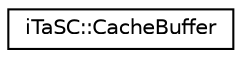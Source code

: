 digraph G
{
  edge [fontname="Helvetica",fontsize="10",labelfontname="Helvetica",labelfontsize="10"];
  node [fontname="Helvetica",fontsize="10",shape=record];
  rankdir=LR;
  Node1 [label="iTaSC::CacheBuffer",height=0.2,width=0.4,color="black", fillcolor="white", style="filled",URL="$d0/d14/structiTaSC_1_1CacheBuffer.html"];
}
